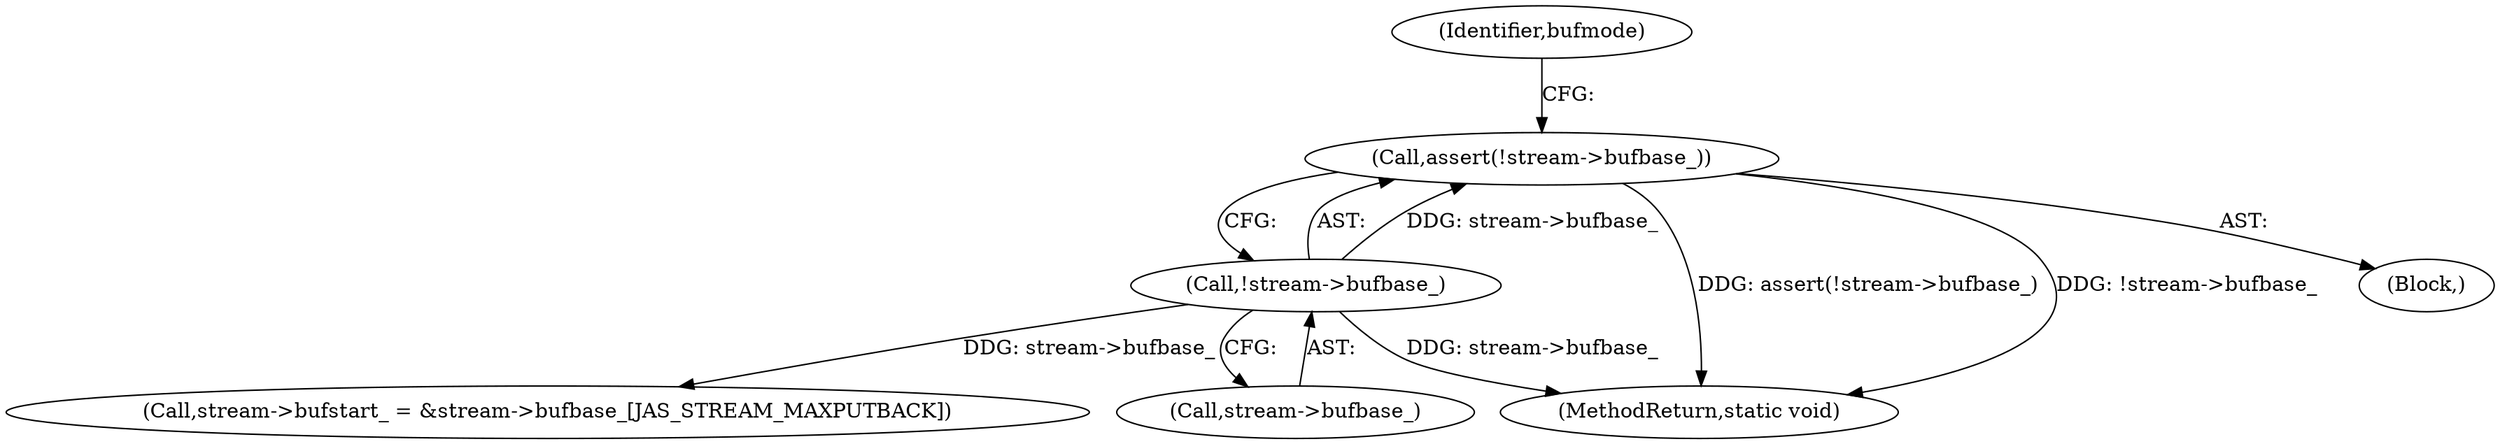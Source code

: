 digraph "0_jasper_d42b2388f7f8e0332c846675133acea151fc557a_30@API" {
"1000115" [label="(Call,assert(!stream->bufbase_))"];
"1000116" [label="(Call,!stream->bufbase_)"];
"1000193" [label="(Call,stream->bufstart_ = &stream->bufbase_[JAS_STREAM_MAXPUTBACK])"];
"1000117" [label="(Call,stream->bufbase_)"];
"1000222" [label="(MethodReturn,static void)"];
"1000116" [label="(Call,!stream->bufbase_)"];
"1000114" [label="(Block,)"];
"1000122" [label="(Identifier,bufmode)"];
"1000115" [label="(Call,assert(!stream->bufbase_))"];
"1000115" -> "1000114"  [label="AST: "];
"1000115" -> "1000116"  [label="CFG: "];
"1000116" -> "1000115"  [label="AST: "];
"1000122" -> "1000115"  [label="CFG: "];
"1000115" -> "1000222"  [label="DDG: assert(!stream->bufbase_)"];
"1000115" -> "1000222"  [label="DDG: !stream->bufbase_"];
"1000116" -> "1000115"  [label="DDG: stream->bufbase_"];
"1000116" -> "1000117"  [label="CFG: "];
"1000117" -> "1000116"  [label="AST: "];
"1000116" -> "1000222"  [label="DDG: stream->bufbase_"];
"1000116" -> "1000193"  [label="DDG: stream->bufbase_"];
}
